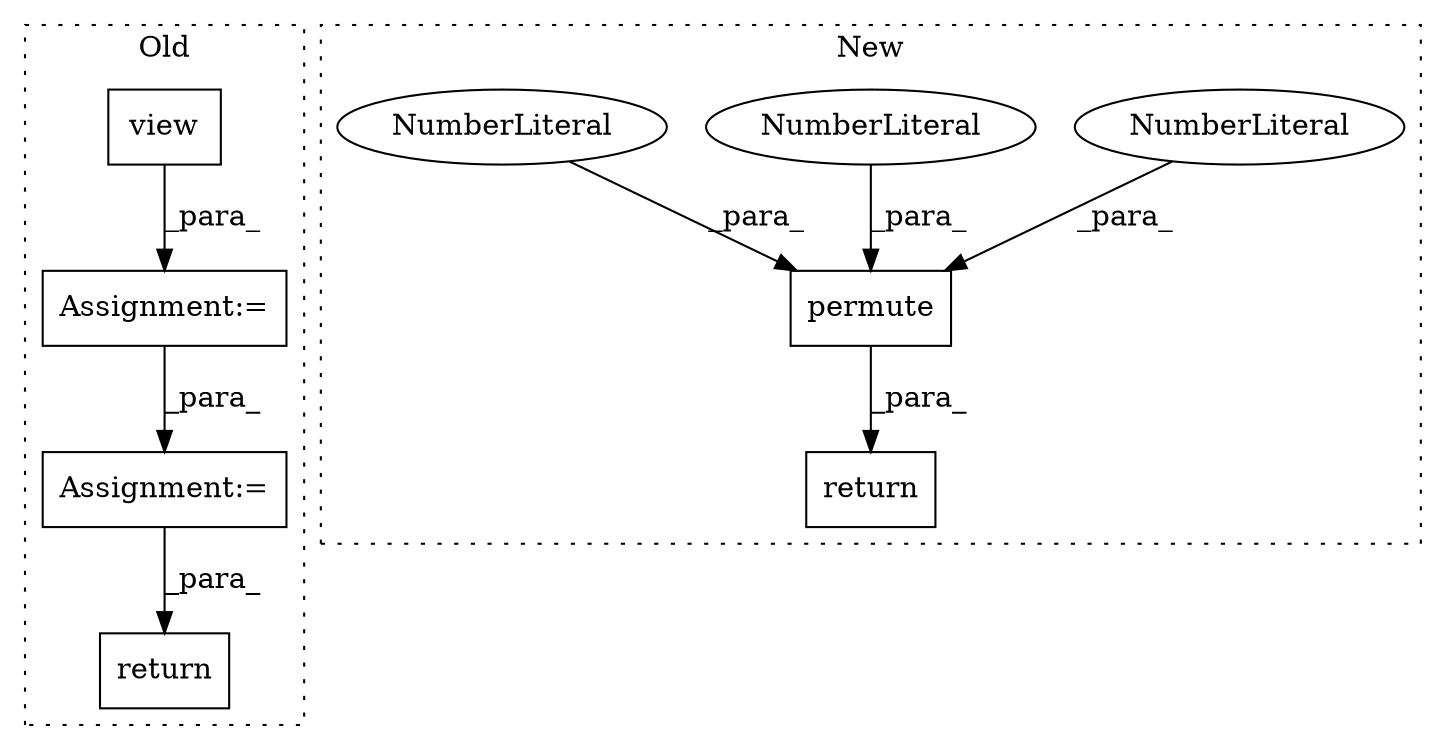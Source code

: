digraph G {
subgraph cluster0 {
1 [label="view" a="32" s="2962,2994" l="5,1" shape="box"];
6 [label="Assignment:=" a="7" s="2933" l="12" shape="box"];
7 [label="return" a="41" s="3187" l="7" shape="box"];
9 [label="Assignment:=" a="7" s="3088" l="1" shape="box"];
label = "Old";
style="dotted";
}
subgraph cluster1 {
2 [label="permute" a="32" s="2346,2365" l="8,1" shape="box"];
3 [label="NumberLiteral" a="34" s="2360" l="1" shape="ellipse"];
4 [label="NumberLiteral" a="34" s="2356" l="1" shape="ellipse"];
5 [label="NumberLiteral" a="34" s="2358" l="1" shape="ellipse"];
8 [label="return" a="41" s="2301" l="7" shape="box"];
label = "New";
style="dotted";
}
1 -> 6 [label="_para_"];
2 -> 8 [label="_para_"];
3 -> 2 [label="_para_"];
4 -> 2 [label="_para_"];
5 -> 2 [label="_para_"];
6 -> 9 [label="_para_"];
9 -> 7 [label="_para_"];
}
